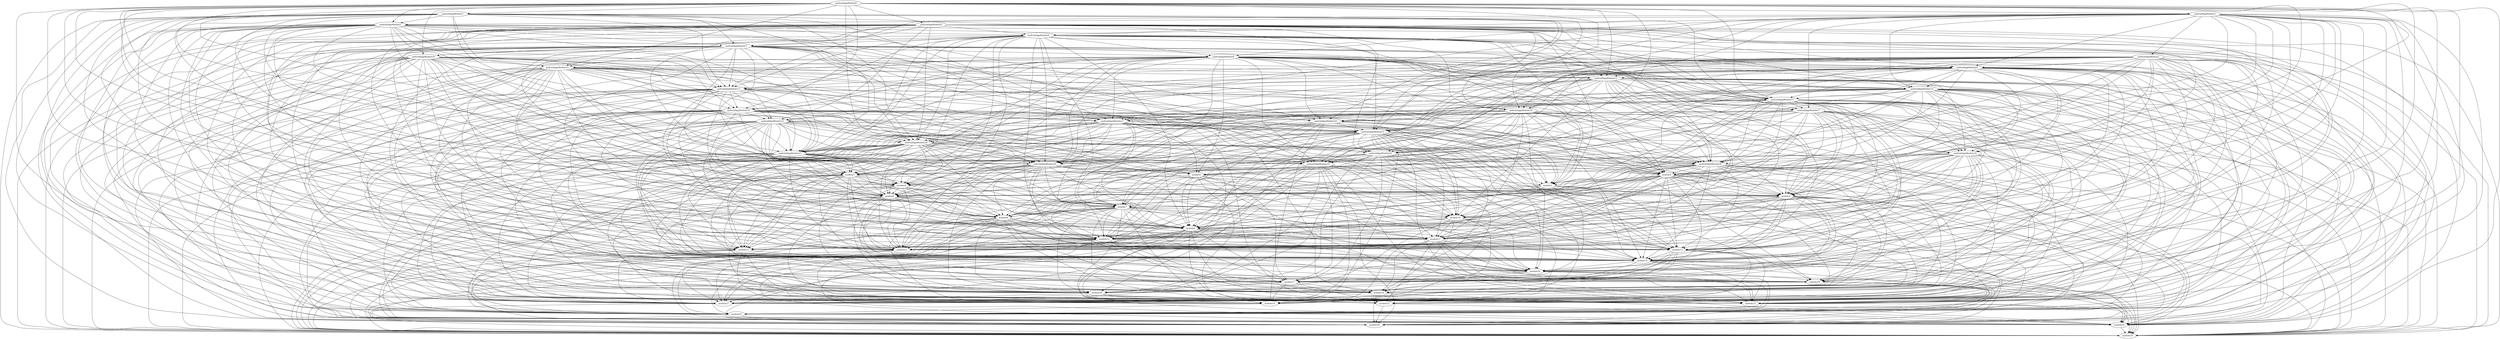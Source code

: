 digraph big_connected {
  androidAppModule0 -> androidAppModule1, androidAppModule10, androidAppModule11, androidAppModule12, androidAppModule15, androidAppModule16, androidAppModule23, androidAppModule24, androidAppModule25, androidAppModule26, androidAppModule27, androidAppModule29, androidAppModule3, androidAppModule4, androidAppModule5, module0, module16, module19, module20, module21, module22, module26, module3, module4, module5, module6, module9;
  androidAppModule1 -> androidAppModule12, androidAppModule13, androidAppModule14, androidAppModule17, androidAppModule19, androidAppModule2, androidAppModule25, androidAppModule26, androidAppModule29, androidAppModule5, androidAppModule6, androidAppModule8, androidAppModule9, module0, module10, module13, module14, module2, module22, module23, module24, module27, module28, module6, module9;
  androidAppModule2 -> androidAppModule13, androidAppModule15, androidAppModule18, androidAppModule19, androidAppModule20, androidAppModule21, androidAppModule22, androidAppModule23, androidAppModule25, androidAppModule26, androidAppModule27, androidAppModule28, androidAppModule29, androidAppModule9, module0, module16, module19, module21, module23, module24, module25, module26, module27, module29, module3, module4, module6, module7, module9;
  androidAppModule3 -> androidAppModule11, androidAppModule13, androidAppModule15, androidAppModule18, androidAppModule20, androidAppModule21, androidAppModule23, androidAppModule24, androidAppModule25, androidAppModule26, androidAppModule27, androidAppModule29, androidAppModule5, androidAppModule7, module12, module14, module25, module26, module28, module29, module4, module5, module9;
  androidAppModule4 -> androidAppModule10, androidAppModule14, androidAppModule17, androidAppModule18, androidAppModule22, androidAppModule24, androidAppModule26, androidAppModule28, androidAppModule6, androidAppModule7, androidAppModule9, module1, module11, module12, module13, module14, module15, module16, module20, module21, module23, module24, module25, module26, module27, module29, module4, module5;
  androidAppModule5 -> androidAppModule12, androidAppModule13, androidAppModule16, androidAppModule18, androidAppModule20, androidAppModule21, androidAppModule24, androidAppModule25, androidAppModule26, androidAppModule27, androidAppModule6, androidAppModule7, module0, module11, module12, module13, module15, module17, module18, module19, module20, module25, module28, module3, module6, module8;
  androidAppModule6 -> androidAppModule13, androidAppModule15, androidAppModule17, androidAppModule19, androidAppModule23, androidAppModule24, androidAppModule26, androidAppModule27, androidAppModule28, androidAppModule7, androidAppModule8, module1, module12, module14, module15, module20, module21, module23, module25, module26, module29, module3, module4, module5, module7, module9;
  androidAppModule7 -> androidAppModule10, androidAppModule11, androidAppModule13, androidAppModule15, androidAppModule19, androidAppModule20, androidAppModule21, androidAppModule23, androidAppModule24, androidAppModule27, androidAppModule29, androidAppModule8, androidAppModule9, module0, module11, module12, module14, module15, module17, module2, module20, module21, module22, module29, module4, module5, module6, module7, module8;
  androidAppModule8 -> androidAppModule11, androidAppModule12, androidAppModule13, androidAppModule15, androidAppModule16, androidAppModule18, androidAppModule19, androidAppModule20, androidAppModule21, androidAppModule22, androidAppModule26, androidAppModule27, androidAppModule29, androidAppModule9, module0, module1, module14, module15, module16, module2, module22, module24, module25, module26, module27, module28, module4, module5, module6, module8;
  androidAppModule9 -> androidAppModule12, androidAppModule13, androidAppModule14, androidAppModule15, androidAppModule16, androidAppModule18, androidAppModule23, androidAppModule24, androidAppModule25, androidAppModule27, androidAppModule28, module0, module10, module11, module12, module13, module19, module2, module21, module22, module23, module24, module25, module27, module28, module5;
  androidAppModule10 -> androidAppModule11, androidAppModule12, androidAppModule13, androidAppModule14, androidAppModule21, androidAppModule22, androidAppModule26, androidAppModule27, module0, module11, module17, module18, module19, module20, module21, module22, module24, module25, module26, module27, module29, module3, module4, module5, module7;
  androidAppModule11 -> androidAppModule12, androidAppModule13, androidAppModule14, androidAppModule16, androidAppModule17, androidAppModule23, androidAppModule24, androidAppModule25, androidAppModule26, module0, module1, module11, module13, module16, module17, module19, module21, module22, module25, module26, module27, module29, module4, module6, module8, module9;
  androidAppModule12 -> androidAppModule14, androidAppModule18, androidAppModule19, androidAppModule21, androidAppModule23, androidAppModule26, androidAppModule27, androidAppModule28, androidAppModule29, module10, module11, module13, module15, module21, module22, module23, module25, module26, module28, module29, module5, module7;
  androidAppModule13 -> androidAppModule15, androidAppModule16, androidAppModule22, androidAppModule23, androidAppModule26, androidAppModule27, androidAppModule28, androidAppModule29, module12, module14, module15, module16, module2, module22, module26, module27, module28, module29, module3, module8, module9;
  androidAppModule14 -> androidAppModule15, androidAppModule20, androidAppModule21, androidAppModule26, androidAppModule28, androidAppModule29, module0, module1, module11, module13, module17, module18, module19, module20, module21, module25, module26, module27, module29, module3, module4, module5, module6, module8;
  androidAppModule15 -> androidAppModule17, androidAppModule19, androidAppModule20, androidAppModule21, androidAppModule26, androidAppModule27, androidAppModule28, androidAppModule29, module0, module1, module14, module17, module19, module20, module21, module22, module24, module25, module26, module27, module29, module5, module7, module8, module9;
  androidAppModule16 -> androidAppModule20, androidAppModule21, androidAppModule22, androidAppModule23, androidAppModule25, androidAppModule27, androidAppModule28, androidAppModule29, module1, module10, module12, module13, module15, module16, module17, module18, module19, module2, module20, module21, module22, module23, module25, module5, module6;
  androidAppModule17 -> androidAppModule19, androidAppModule20, androidAppModule22, androidAppModule23, androidAppModule24, androidAppModule25, androidAppModule29, module11, module12, module13, module14, module16, module20, module23, module26, module27, module29, module3, module5, module8, module9;
  androidAppModule18 -> androidAppModule21, androidAppModule23, androidAppModule24, androidAppModule25, androidAppModule27, androidAppModule28, androidAppModule29, module0, module11, module12, module14, module16, module19, module22, module23, module24, module29, module4, module7, module9;
  androidAppModule19 -> androidAppModule26, androidAppModule28, module10, module11, module12, module13, module14, module15, module16, module18, module19, module2, module20, module22, module23, module3, module5, module8, module9;
  androidAppModule20 -> androidAppModule23, androidAppModule26, androidAppModule28, module1, module10, module12, module13, module20, module24, module27, module5, module6, module9;
  androidAppModule21 -> androidAppModule23, androidAppModule25, androidAppModule26, androidAppModule27, androidAppModule28, module1, module12, module13, module15, module18, module2, module20, module22, module23, module25, module26, module27, module28, module6, module7, module9;
  androidAppModule22 -> androidAppModule23, androidAppModule24, androidAppModule25, androidAppModule26, androidAppModule27, module0, module10, module11, module12, module14, module15, module16, module17, module18, module2, module20, module21, module23, module24, module26, module29, module3, module6, module7, module8;
  androidAppModule23 -> androidAppModule24, androidAppModule26, module10, module11, module12, module13, module16, module17, module19, module21, module22, module23, module24, module26, module28, module29, module3, module5, module6, module7, module8, module9;
  androidAppModule24 -> androidAppModule26, androidAppModule27, androidAppModule28, androidAppModule29, module0, module1, module10, module11, module12, module14, module15, module16, module17, module19, module2, module21, module23, module25, module26, module27, module29, module3, module4, module6, module7;
  androidAppModule25 -> androidAppModule26, androidAppModule28, androidAppModule29, module0, module10, module12, module13, module17, module18, module20, module24, module27, module28, module29, module4, module7, module8;
  androidAppModule26 -> module10, module11, module12, module14, module15, module17, module18, module2, module20, module21, module23, module26, module3, module4, module6, module8, module9;
  androidAppModule27 -> androidAppModule28, androidAppModule29, module14, module15, module16, module18, module21, module25, module27, module29, module3, module6, module7, module8, module9;
  androidAppModule28 -> module0, module10, module11, module12, module13, module14, module15, module17, module18, module19, module2, module20, module21, module24, module25, module26, module27, module29, module3, module8, module9;
  androidAppModule29 -> module1, module11, module12, module13, module14, module15, module17, module20, module24, module26, module27, module28, module6, module7, module9;
  module0 -> module1, module10, module11, module12, module13, module14, module15, module17, module18, module20, module21, module25, module26, module28, module5, module6, module7;
  module1 -> module13, module14, module15, module17, module21, module23, module5, module8, module9;
  module2 -> module10, module12, module13, module16, module17, module21, module23, module24, module26, module4, module9;
  module3 -> module14, module15, module18, module19, module20, module21, module25, module26, module27, module29, module4, module5, module6, module8, module9;
  module4 -> module14, module20, module21, module25, module26, module29, module5, module6, module8, module9;
  module5 -> module10, module11, module13, module14, module15, module16, module17, module18, module20, module21, module23, module27, module28, module29, module9;
  module6 -> module10, module13, module14, module15, module16, module20, module21, module22, module23, module24, module29, module7, module8, module9;
  module7 -> module10, module11, module12, module13, module14, module15, module19, module20, module21, module22, module23, module24, module25, module27, module28, module8, module9;
  module8 -> module12, module13, module18, module19, module20, module21, module23, module25, module26, module27, module29, module9;
  module9 -> module11, module12, module15, module16, module17, module19, module22, module23, module24, module27, module28;
  module10 -> module11, module12, module14, module16, module18, module20, module21, module24;
  module11 -> module16, module18, module22, module23, module24, module25, module28;
  module12 -> module13, module15, module17, module21, module23, module26, module29;
  module13 -> module14, module17, module18, module20, module22, module23, module25, module26, module27;
  module14 -> module16, module18, module23, module25, module26, module28, module29;
  module15 -> module18, module22, module24, module25, module27, module28, module29;
  module16 -> module17, module19, module20, module23, module29;
  module17 -> module18, module20, module22, module24;
  module18 -> module26, module28;
  module19 -> module23, module25, module26, module29;
  module20 -> module22, module23, module24, module27;
  module21 -> module24, module27, module29;
  module22 -> module26, module28;
  module23 -> module29;
  module24 -> module25;
  module25 -> module26, module28;
  module26 -> module29;
  module27 -> module28;
  module28;
  module29;
}